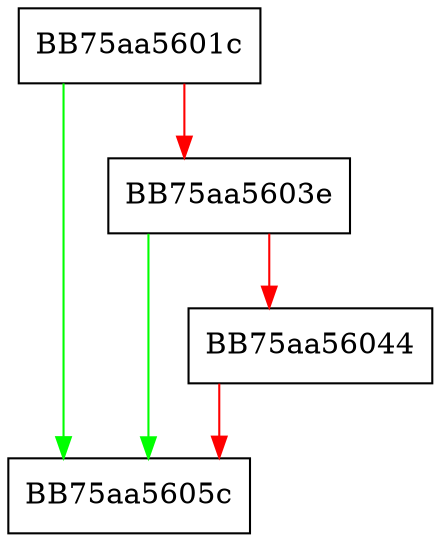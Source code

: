 digraph SetDelta {
  node [shape="box"];
  graph [splines=ortho];
  BB75aa5601c -> BB75aa5605c [color="green"];
  BB75aa5601c -> BB75aa5603e [color="red"];
  BB75aa5603e -> BB75aa5605c [color="green"];
  BB75aa5603e -> BB75aa56044 [color="red"];
  BB75aa56044 -> BB75aa5605c [color="red"];
}